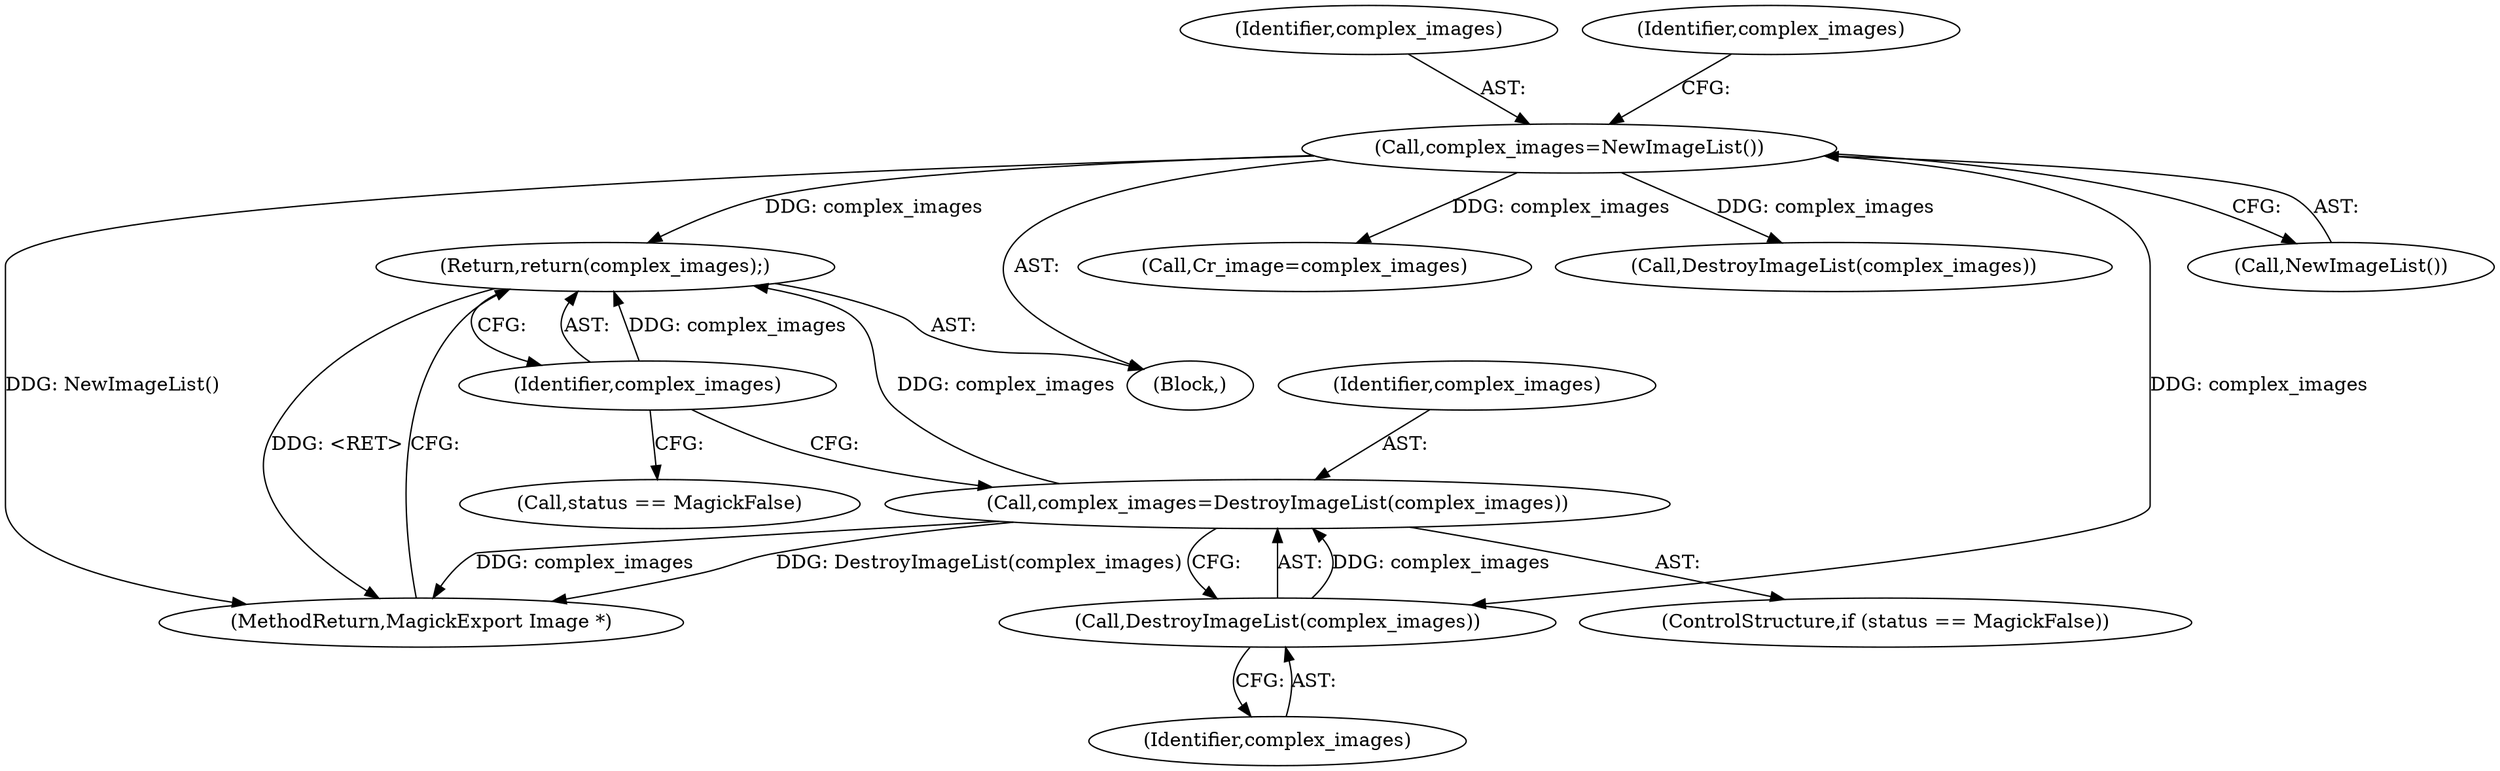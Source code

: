 digraph "0_ImageMagick6_f6ffc702c6eecd963587273a429dcd608c648984_0@pointer" {
"1001628" [label="(Return,return(complex_images);)"];
"1001629" [label="(Identifier,complex_images)"];
"1001624" [label="(Call,complex_images=DestroyImageList(complex_images))"];
"1001626" [label="(Call,DestroyImageList(complex_images))"];
"1000224" [label="(Call,complex_images=NewImageList())"];
"1001630" [label="(MethodReturn,MagickExport Image *)"];
"1001621" [label="(Call,status == MagickFalse)"];
"1000225" [label="(Identifier,complex_images)"];
"1000332" [label="(Call,Cr_image=complex_images)"];
"1000248" [label="(Call,DestroyImageList(complex_images))"];
"1001624" [label="(Call,complex_images=DestroyImageList(complex_images))"];
"1000105" [label="(Block,)"];
"1000224" [label="(Call,complex_images=NewImageList())"];
"1001629" [label="(Identifier,complex_images)"];
"1001625" [label="(Identifier,complex_images)"];
"1001627" [label="(Identifier,complex_images)"];
"1000229" [label="(Identifier,complex_images)"];
"1001626" [label="(Call,DestroyImageList(complex_images))"];
"1000226" [label="(Call,NewImageList())"];
"1001628" [label="(Return,return(complex_images);)"];
"1001620" [label="(ControlStructure,if (status == MagickFalse))"];
"1001628" -> "1000105"  [label="AST: "];
"1001628" -> "1001629"  [label="CFG: "];
"1001629" -> "1001628"  [label="AST: "];
"1001630" -> "1001628"  [label="CFG: "];
"1001628" -> "1001630"  [label="DDG: <RET>"];
"1001629" -> "1001628"  [label="DDG: complex_images"];
"1001624" -> "1001628"  [label="DDG: complex_images"];
"1000224" -> "1001628"  [label="DDG: complex_images"];
"1001629" -> "1001624"  [label="CFG: "];
"1001629" -> "1001621"  [label="CFG: "];
"1001624" -> "1001620"  [label="AST: "];
"1001624" -> "1001626"  [label="CFG: "];
"1001625" -> "1001624"  [label="AST: "];
"1001626" -> "1001624"  [label="AST: "];
"1001624" -> "1001630"  [label="DDG: DestroyImageList(complex_images)"];
"1001624" -> "1001630"  [label="DDG: complex_images"];
"1001626" -> "1001624"  [label="DDG: complex_images"];
"1001626" -> "1001627"  [label="CFG: "];
"1001627" -> "1001626"  [label="AST: "];
"1000224" -> "1001626"  [label="DDG: complex_images"];
"1000224" -> "1000105"  [label="AST: "];
"1000224" -> "1000226"  [label="CFG: "];
"1000225" -> "1000224"  [label="AST: "];
"1000226" -> "1000224"  [label="AST: "];
"1000229" -> "1000224"  [label="CFG: "];
"1000224" -> "1001630"  [label="DDG: NewImageList()"];
"1000224" -> "1000248"  [label="DDG: complex_images"];
"1000224" -> "1000332"  [label="DDG: complex_images"];
}
